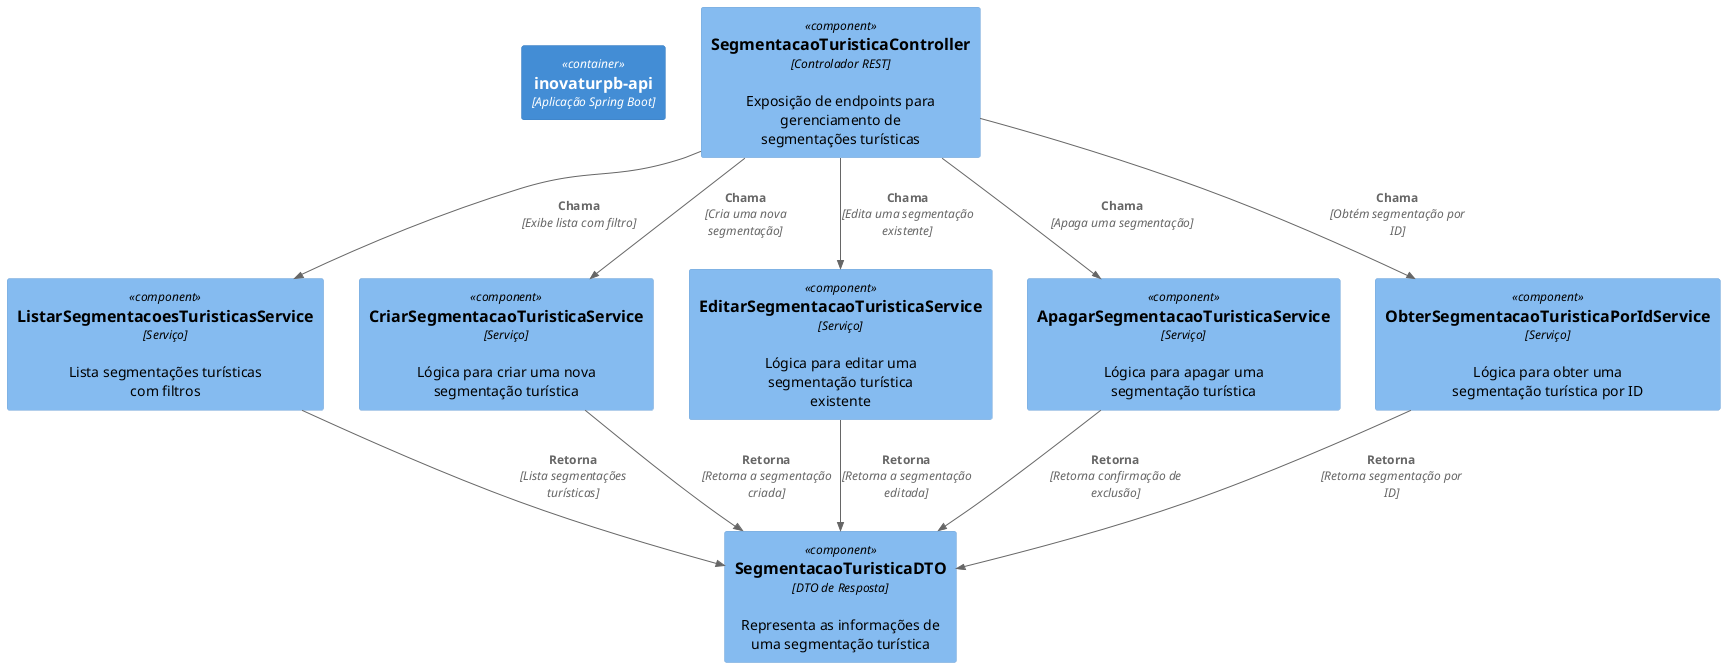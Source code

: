 @startuml
!define C4_COMPONENT
!include <C4/C4_Component.puml>

Container(app, "inovaturpb-api", "Aplicação Spring Boot")

' Controlador principal
Component(controller, "SegmentacaoTuristicaController", "Controlador REST", "Exposição de endpoints para gerenciamento de segmentações turísticas")

' Serviço para listar as segmentações turísticas
Component(service_listar, "ListarSegmentacoesTuristicasService", "Serviço", "Lista segmentações turísticas com filtros")

' Serviço para criar segmentações turísticas
Component(service_criar, "CriarSegmentacaoTuristicaService", "Serviço", "Lógica para criar uma nova segmentação turística")

' Serviço para editar segmentações turísticas
Component(service_editar, "EditarSegmentacaoTuristicaService", "Serviço", "Lógica para editar uma segmentação turística existente")

' Serviço para apagar segmentações turísticas
Component(service_apagar, "ApagarSegmentacaoTuristicaService", "Serviço", "Lógica para apagar uma segmentação turística")

' Serviço para obter segmentações turísticas por ID
Component(service_obter, "ObterSegmentacaoTuristicaPorIdService", "Serviço", "Lógica para obter uma segmentação turística por ID")

' DTO de Resposta
Component(dto_listar, "SegmentacaoTuristicaDTO", "DTO de Resposta", "Representa as informações de uma segmentação turística")

' Relacionamentos
Rel(controller, service_listar, "Chama", "Exibe lista com filtro")
Rel(controller, service_criar, "Chama", "Cria uma nova segmentação")
Rel(controller, service_editar, "Chama", "Edita uma segmentação existente")
Rel(controller, service_apagar, "Chama", "Apaga uma segmentação")
Rel(controller, service_obter, "Chama", "Obtém segmentação por ID")
Rel(service_listar, dto_listar, "Retorna", "Lista segmentações turísticas")
Rel(service_criar, dto_listar, "Retorna", "Retorna a segmentação criada")
Rel(service_editar, dto_listar, "Retorna", "Retorna a segmentação editada")
Rel(service_apagar, dto_listar, "Retorna", "Retorna confirmação de exclusão")
Rel(service_obter, dto_listar, "Retorna", "Retorna segmentação por ID")

@enduml
